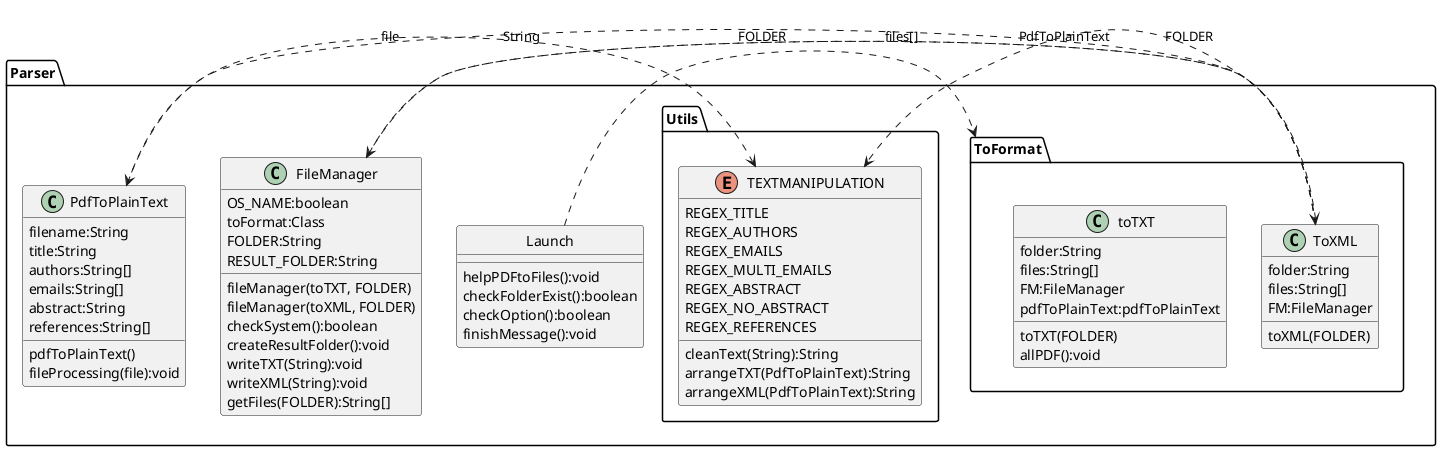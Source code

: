 @startuml

package Parser {
	class Launch {
		helpPDFtoFiles():void
		checkFolderExist():boolean
		checkOption():boolean
		finishMessage():void
	}

	class PdfToPlainText {
		filename:String
		title:String
		authors:String[]
		emails:String[]
		abstract:String
		references:String[]
		pdfToPlainText()
		fileProcessing(file):void
	}

	class FileManager {
		OS_NAME:boolean
		toFormat:Class
		FOLDER:String
		RESULT_FOLDER:String
		fileManager(toTXT, FOLDER)
		fileManager(toXML, FOLDER)
		checkSystem():boolean
		createResultFolder():void
		writeTXT(String):void
		writeXML(String):void
		getFiles(FOLDER):String[]
	}

	package ToFormat {
		class toTXT{
			folder:String
			files:String[]
			FM:FileManager
			pdfToPlainText:pdfToPlainText
			toTXT(FOLDER)
			allPDF():void
		}
	
		class ToXML{
			folder:String
			files:String[]
			FM:FileManager
			toXML(FOLDER)
		}
	}

	package Utils {
		enum TEXTMANIPULATION {
			REGEX_TITLE
			REGEX_AUTHORS
			REGEX_EMAILS
			REGEX_MULTI_EMAILS
			REGEX_ABSTRACT
			REGEX_NO_ABSTRACT
			REGEX_REFERENCES
			cleanText(String):String
			arrangeTXT(PdfToPlainText):String
			arrangeXML(PdfToPlainText):String
		}
	}
}

Launch .> ToFormat : FOLDER
ToXML .> FileManager : FOLDER
ToXML.> PdfToPlainText : file
ToXML .> TEXTMANIPULATION : PdfToPlainText
FileManager .> ToXML : files[]
PdfToPlainText .> TEXTMANIPULATION : String

hide Launch circle

@enduml